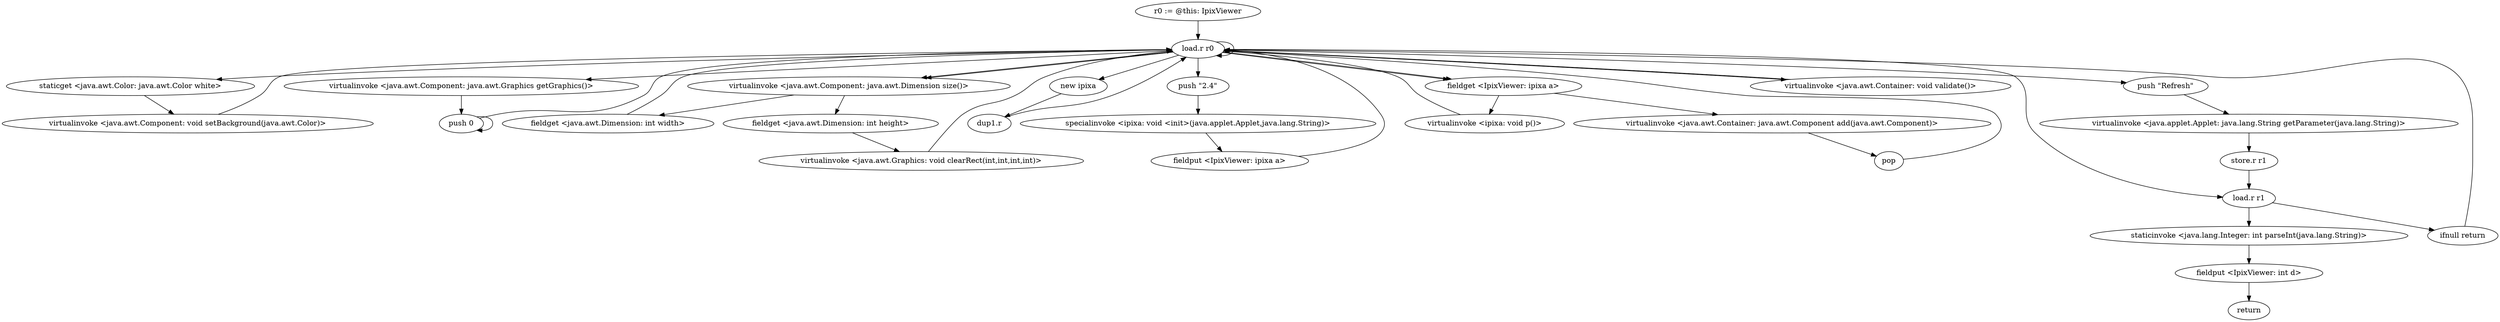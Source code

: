 digraph "" {
    "r0 := @this: IpixViewer"
    "load.r r0"
    "r0 := @this: IpixViewer"->"load.r r0";
    "staticget <java.awt.Color: java.awt.Color white>"
    "load.r r0"->"staticget <java.awt.Color: java.awt.Color white>";
    "virtualinvoke <java.awt.Component: void setBackground(java.awt.Color)>"
    "staticget <java.awt.Color: java.awt.Color white>"->"virtualinvoke <java.awt.Component: void setBackground(java.awt.Color)>";
    "virtualinvoke <java.awt.Component: void setBackground(java.awt.Color)>"->"load.r r0";
    "virtualinvoke <java.awt.Component: java.awt.Graphics getGraphics()>"
    "load.r r0"->"virtualinvoke <java.awt.Component: java.awt.Graphics getGraphics()>";
    "push 0"
    "virtualinvoke <java.awt.Component: java.awt.Graphics getGraphics()>"->"push 0";
    "push 0"->"push 0";
    "push 0"->"load.r r0";
    "virtualinvoke <java.awt.Component: java.awt.Dimension size()>"
    "load.r r0"->"virtualinvoke <java.awt.Component: java.awt.Dimension size()>";
    "fieldget <java.awt.Dimension: int width>"
    "virtualinvoke <java.awt.Component: java.awt.Dimension size()>"->"fieldget <java.awt.Dimension: int width>";
    "fieldget <java.awt.Dimension: int width>"->"load.r r0";
    "load.r r0"->"virtualinvoke <java.awt.Component: java.awt.Dimension size()>";
    "fieldget <java.awt.Dimension: int height>"
    "virtualinvoke <java.awt.Component: java.awt.Dimension size()>"->"fieldget <java.awt.Dimension: int height>";
    "virtualinvoke <java.awt.Graphics: void clearRect(int,int,int,int)>"
    "fieldget <java.awt.Dimension: int height>"->"virtualinvoke <java.awt.Graphics: void clearRect(int,int,int,int)>";
    "virtualinvoke <java.awt.Graphics: void clearRect(int,int,int,int)>"->"load.r r0";
    "new ipixa"
    "load.r r0"->"new ipixa";
    "dup1.r"
    "new ipixa"->"dup1.r";
    "dup1.r"->"load.r r0";
    "push \"2.4\""
    "load.r r0"->"push \"2.4\"";
    "specialinvoke <ipixa: void <init>(java.applet.Applet,java.lang.String)>"
    "push \"2.4\""->"specialinvoke <ipixa: void <init>(java.applet.Applet,java.lang.String)>";
    "fieldput <IpixViewer: ipixa a>"
    "specialinvoke <ipixa: void <init>(java.applet.Applet,java.lang.String)>"->"fieldput <IpixViewer: ipixa a>";
    "fieldput <IpixViewer: ipixa a>"->"load.r r0";
    "fieldget <IpixViewer: ipixa a>"
    "load.r r0"->"fieldget <IpixViewer: ipixa a>";
    "virtualinvoke <ipixa: void p()>"
    "fieldget <IpixViewer: ipixa a>"->"virtualinvoke <ipixa: void p()>";
    "virtualinvoke <ipixa: void p()>"->"load.r r0";
    "load.r r0"->"load.r r0";
    "load.r r0"->"fieldget <IpixViewer: ipixa a>";
    "virtualinvoke <java.awt.Container: java.awt.Component add(java.awt.Component)>"
    "fieldget <IpixViewer: ipixa a>"->"virtualinvoke <java.awt.Container: java.awt.Component add(java.awt.Component)>";
    "pop"
    "virtualinvoke <java.awt.Container: java.awt.Component add(java.awt.Component)>"->"pop";
    "pop"->"load.r r0";
    "virtualinvoke <java.awt.Container: void validate()>"
    "load.r r0"->"virtualinvoke <java.awt.Container: void validate()>";
    "virtualinvoke <java.awt.Container: void validate()>"->"load.r r0";
    "push \"Refresh\""
    "load.r r0"->"push \"Refresh\"";
    "virtualinvoke <java.applet.Applet: java.lang.String getParameter(java.lang.String)>"
    "push \"Refresh\""->"virtualinvoke <java.applet.Applet: java.lang.String getParameter(java.lang.String)>";
    "store.r r1"
    "virtualinvoke <java.applet.Applet: java.lang.String getParameter(java.lang.String)>"->"store.r r1";
    "load.r r1"
    "store.r r1"->"load.r r1";
    "ifnull return"
    "load.r r1"->"ifnull return";
    "ifnull return"->"load.r r0";
    "load.r r0"->"load.r r1";
    "staticinvoke <java.lang.Integer: int parseInt(java.lang.String)>"
    "load.r r1"->"staticinvoke <java.lang.Integer: int parseInt(java.lang.String)>";
    "fieldput <IpixViewer: int d>"
    "staticinvoke <java.lang.Integer: int parseInt(java.lang.String)>"->"fieldput <IpixViewer: int d>";
    "return"
    "fieldput <IpixViewer: int d>"->"return";
}
